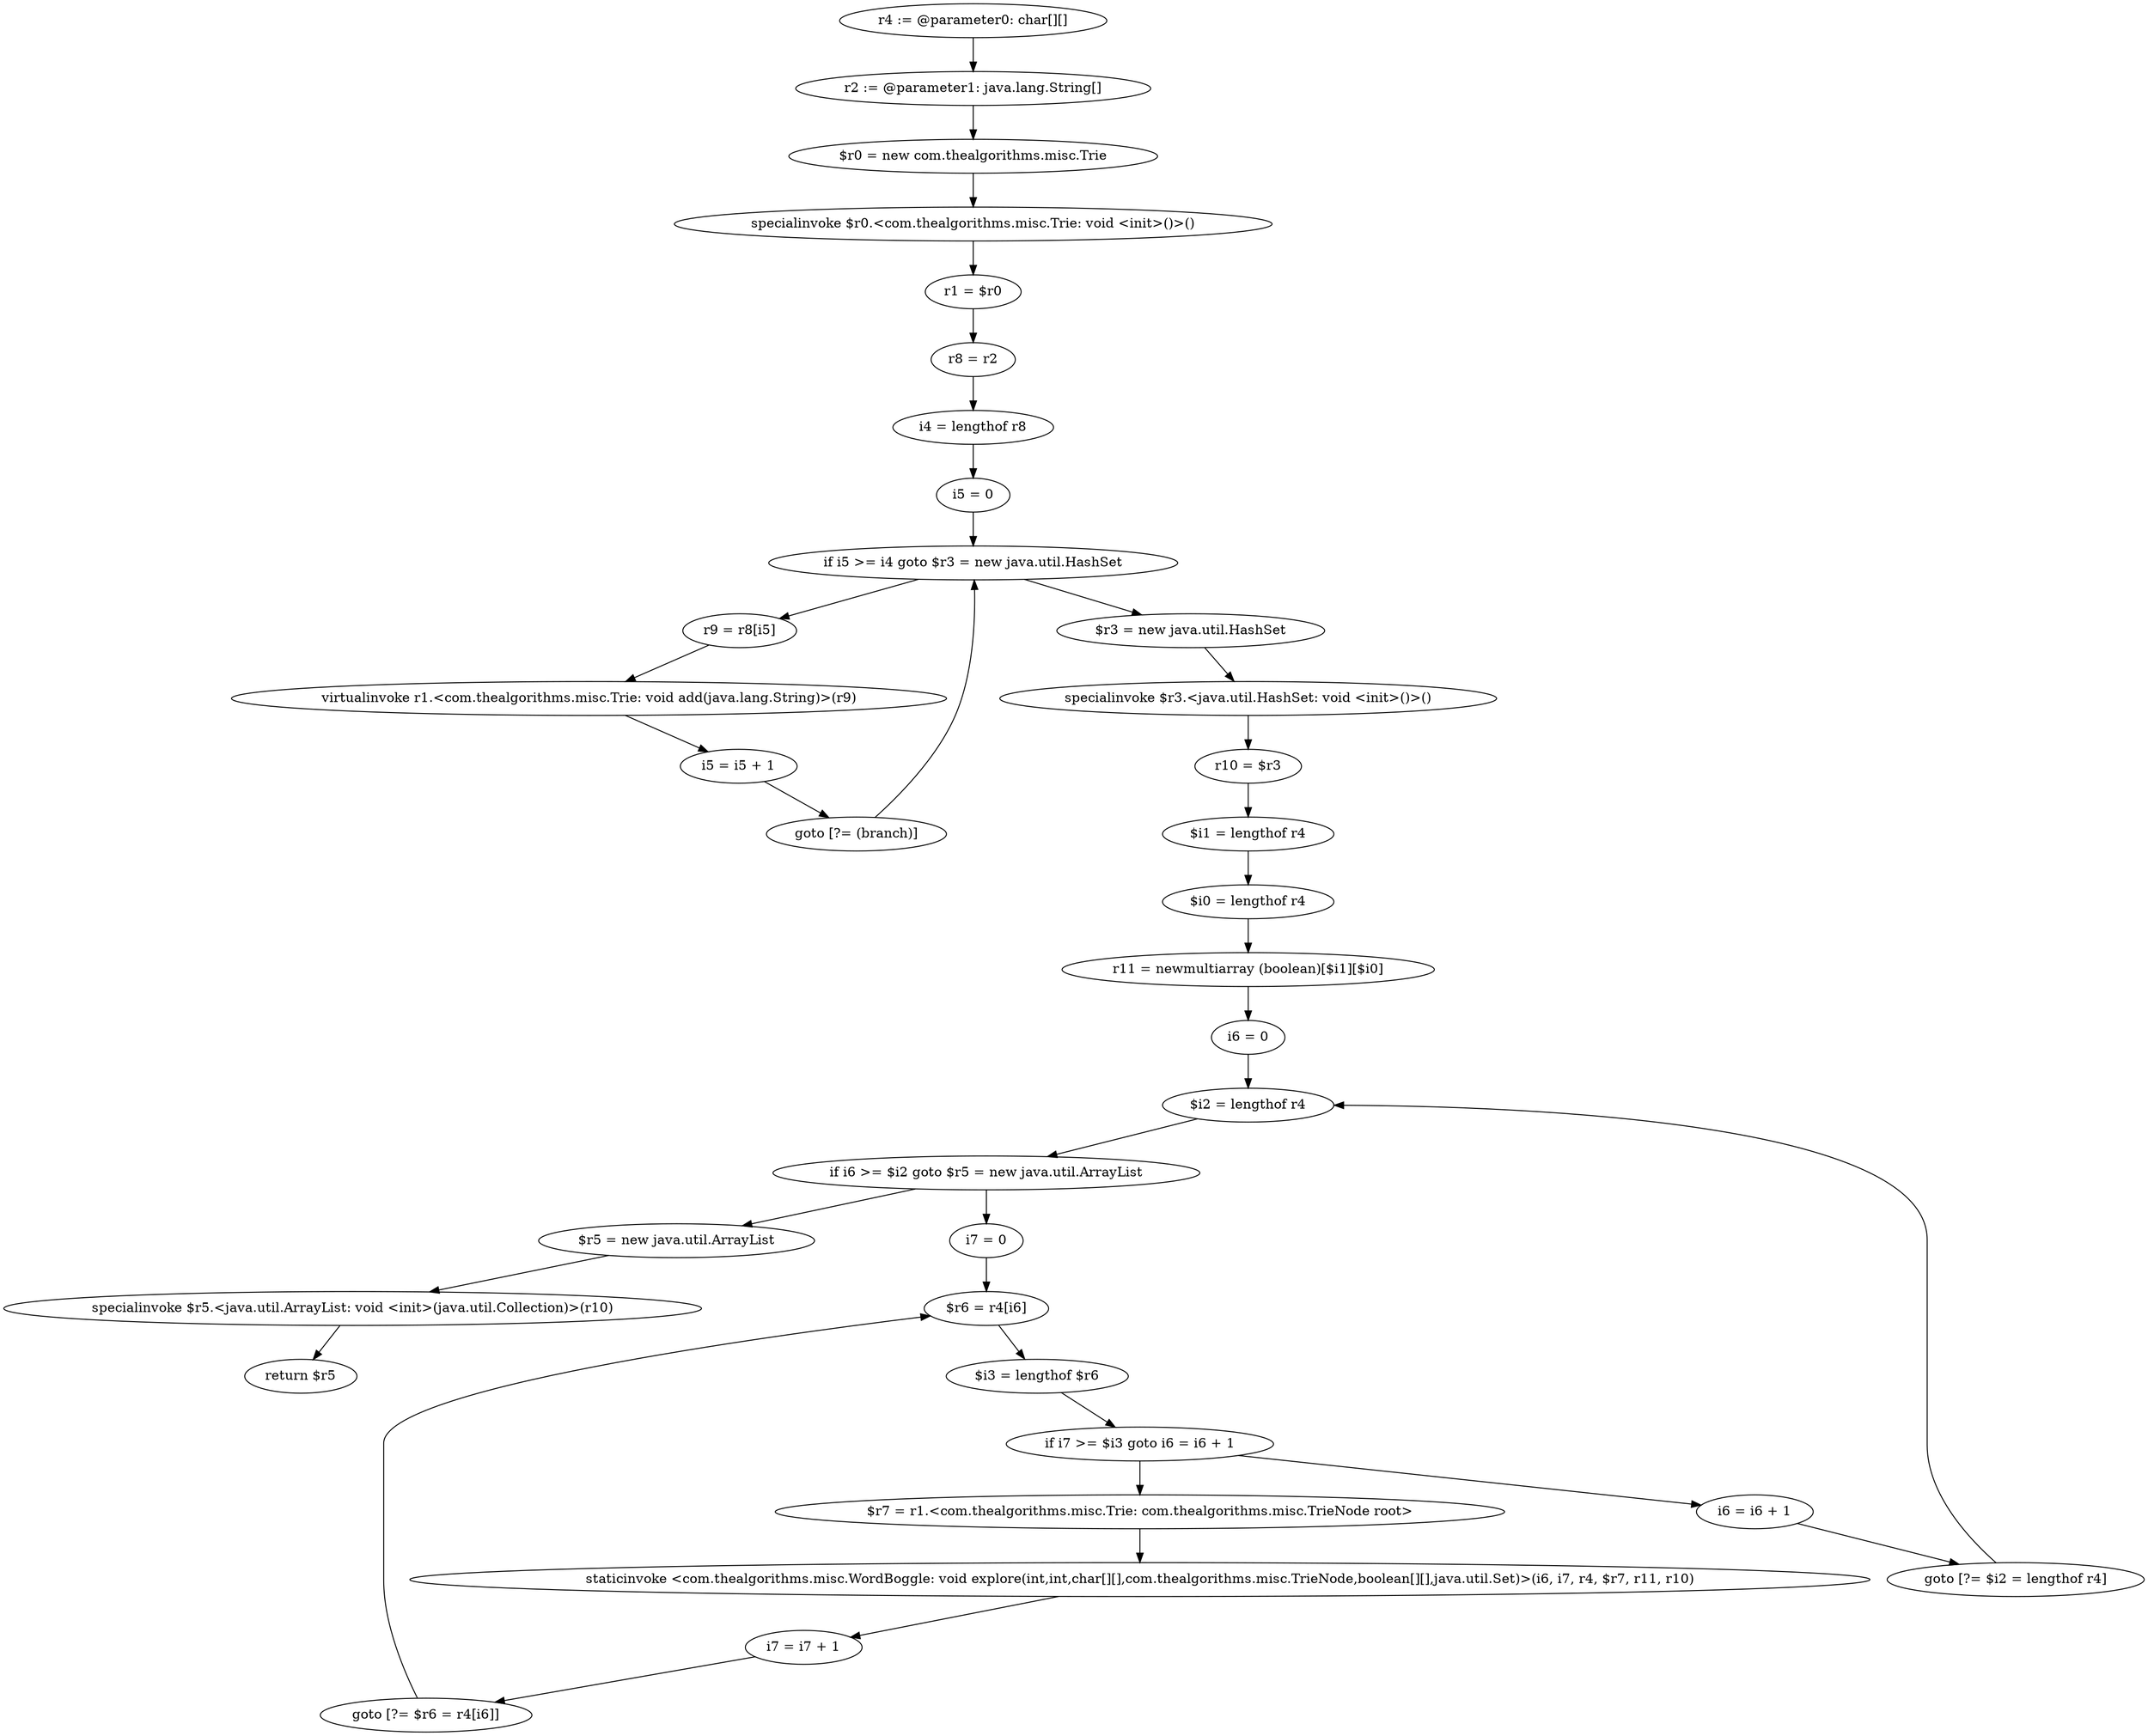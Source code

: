 digraph "unitGraph" {
    "r4 := @parameter0: char[][]"
    "r2 := @parameter1: java.lang.String[]"
    "$r0 = new com.thealgorithms.misc.Trie"
    "specialinvoke $r0.<com.thealgorithms.misc.Trie: void <init>()>()"
    "r1 = $r0"
    "r8 = r2"
    "i4 = lengthof r8"
    "i5 = 0"
    "if i5 >= i4 goto $r3 = new java.util.HashSet"
    "r9 = r8[i5]"
    "virtualinvoke r1.<com.thealgorithms.misc.Trie: void add(java.lang.String)>(r9)"
    "i5 = i5 + 1"
    "goto [?= (branch)]"
    "$r3 = new java.util.HashSet"
    "specialinvoke $r3.<java.util.HashSet: void <init>()>()"
    "r10 = $r3"
    "$i1 = lengthof r4"
    "$i0 = lengthof r4"
    "r11 = newmultiarray (boolean)[$i1][$i0]"
    "i6 = 0"
    "$i2 = lengthof r4"
    "if i6 >= $i2 goto $r5 = new java.util.ArrayList"
    "i7 = 0"
    "$r6 = r4[i6]"
    "$i3 = lengthof $r6"
    "if i7 >= $i3 goto i6 = i6 + 1"
    "$r7 = r1.<com.thealgorithms.misc.Trie: com.thealgorithms.misc.TrieNode root>"
    "staticinvoke <com.thealgorithms.misc.WordBoggle: void explore(int,int,char[][],com.thealgorithms.misc.TrieNode,boolean[][],java.util.Set)>(i6, i7, r4, $r7, r11, r10)"
    "i7 = i7 + 1"
    "goto [?= $r6 = r4[i6]]"
    "i6 = i6 + 1"
    "goto [?= $i2 = lengthof r4]"
    "$r5 = new java.util.ArrayList"
    "specialinvoke $r5.<java.util.ArrayList: void <init>(java.util.Collection)>(r10)"
    "return $r5"
    "r4 := @parameter0: char[][]"->"r2 := @parameter1: java.lang.String[]";
    "r2 := @parameter1: java.lang.String[]"->"$r0 = new com.thealgorithms.misc.Trie";
    "$r0 = new com.thealgorithms.misc.Trie"->"specialinvoke $r0.<com.thealgorithms.misc.Trie: void <init>()>()";
    "specialinvoke $r0.<com.thealgorithms.misc.Trie: void <init>()>()"->"r1 = $r0";
    "r1 = $r0"->"r8 = r2";
    "r8 = r2"->"i4 = lengthof r8";
    "i4 = lengthof r8"->"i5 = 0";
    "i5 = 0"->"if i5 >= i4 goto $r3 = new java.util.HashSet";
    "if i5 >= i4 goto $r3 = new java.util.HashSet"->"r9 = r8[i5]";
    "if i5 >= i4 goto $r3 = new java.util.HashSet"->"$r3 = new java.util.HashSet";
    "r9 = r8[i5]"->"virtualinvoke r1.<com.thealgorithms.misc.Trie: void add(java.lang.String)>(r9)";
    "virtualinvoke r1.<com.thealgorithms.misc.Trie: void add(java.lang.String)>(r9)"->"i5 = i5 + 1";
    "i5 = i5 + 1"->"goto [?= (branch)]";
    "goto [?= (branch)]"->"if i5 >= i4 goto $r3 = new java.util.HashSet";
    "$r3 = new java.util.HashSet"->"specialinvoke $r3.<java.util.HashSet: void <init>()>()";
    "specialinvoke $r3.<java.util.HashSet: void <init>()>()"->"r10 = $r3";
    "r10 = $r3"->"$i1 = lengthof r4";
    "$i1 = lengthof r4"->"$i0 = lengthof r4";
    "$i0 = lengthof r4"->"r11 = newmultiarray (boolean)[$i1][$i0]";
    "r11 = newmultiarray (boolean)[$i1][$i0]"->"i6 = 0";
    "i6 = 0"->"$i2 = lengthof r4";
    "$i2 = lengthof r4"->"if i6 >= $i2 goto $r5 = new java.util.ArrayList";
    "if i6 >= $i2 goto $r5 = new java.util.ArrayList"->"i7 = 0";
    "if i6 >= $i2 goto $r5 = new java.util.ArrayList"->"$r5 = new java.util.ArrayList";
    "i7 = 0"->"$r6 = r4[i6]";
    "$r6 = r4[i6]"->"$i3 = lengthof $r6";
    "$i3 = lengthof $r6"->"if i7 >= $i3 goto i6 = i6 + 1";
    "if i7 >= $i3 goto i6 = i6 + 1"->"$r7 = r1.<com.thealgorithms.misc.Trie: com.thealgorithms.misc.TrieNode root>";
    "if i7 >= $i3 goto i6 = i6 + 1"->"i6 = i6 + 1";
    "$r7 = r1.<com.thealgorithms.misc.Trie: com.thealgorithms.misc.TrieNode root>"->"staticinvoke <com.thealgorithms.misc.WordBoggle: void explore(int,int,char[][],com.thealgorithms.misc.TrieNode,boolean[][],java.util.Set)>(i6, i7, r4, $r7, r11, r10)";
    "staticinvoke <com.thealgorithms.misc.WordBoggle: void explore(int,int,char[][],com.thealgorithms.misc.TrieNode,boolean[][],java.util.Set)>(i6, i7, r4, $r7, r11, r10)"->"i7 = i7 + 1";
    "i7 = i7 + 1"->"goto [?= $r6 = r4[i6]]";
    "goto [?= $r6 = r4[i6]]"->"$r6 = r4[i6]";
    "i6 = i6 + 1"->"goto [?= $i2 = lengthof r4]";
    "goto [?= $i2 = lengthof r4]"->"$i2 = lengthof r4";
    "$r5 = new java.util.ArrayList"->"specialinvoke $r5.<java.util.ArrayList: void <init>(java.util.Collection)>(r10)";
    "specialinvoke $r5.<java.util.ArrayList: void <init>(java.util.Collection)>(r10)"->"return $r5";
}
